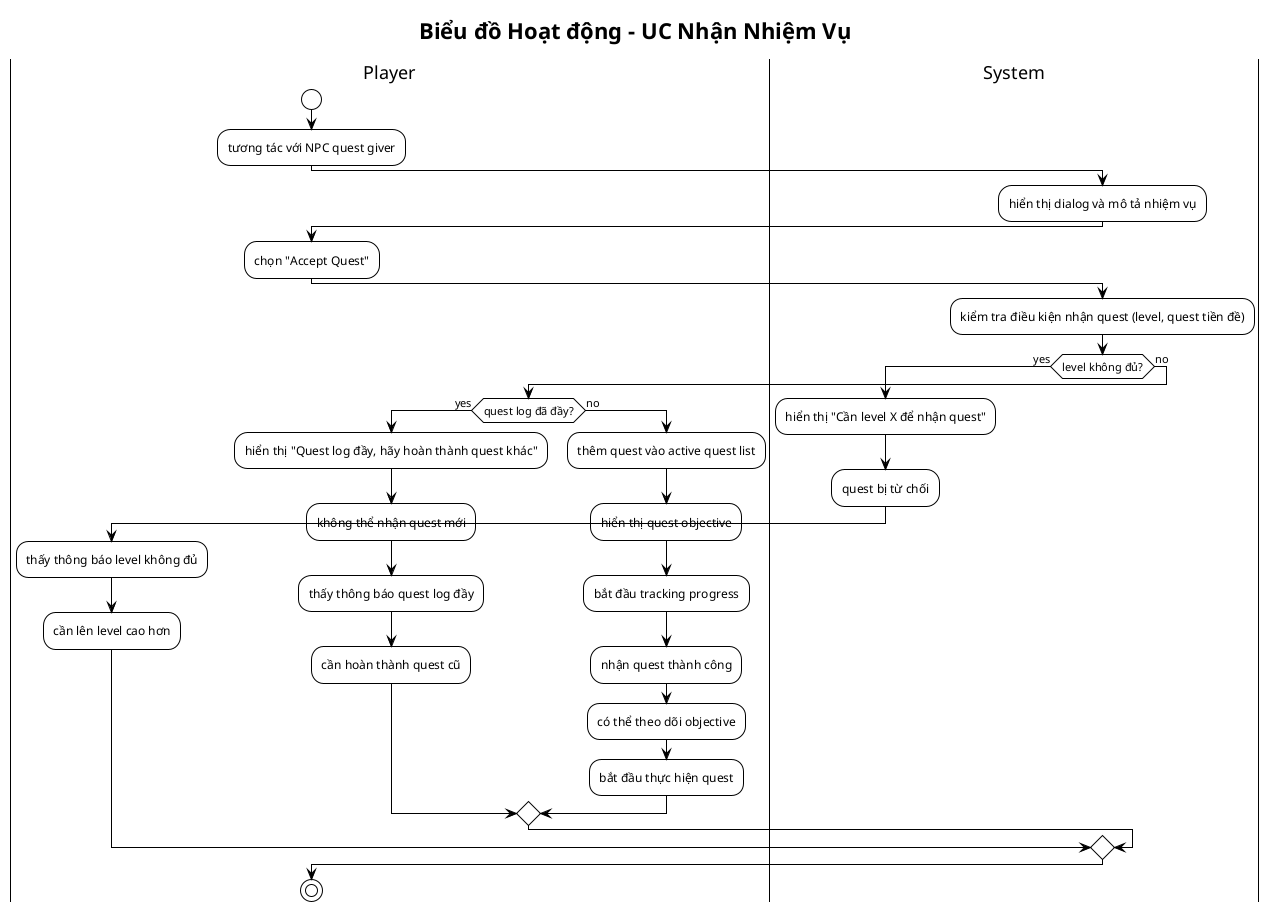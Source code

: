 @startuml Activity_UC1_Nhan_Nhiem_Vu
!theme plain

title Biểu đồ Hoạt động - UC Nhận Nhiệm Vụ

|Player|
start
:tương tác với NPC quest giver;

|System|
:hiển thị dialog và mô tả nhiệm vụ;

|Player|
:chọn "Accept Quest";

|System|
:kiểm tra điều kiện nhận quest (level, quest tiền đề);

if (level không đủ?) then (yes)
  :hiển thị "Cần level X để nhận quest";
  :quest bị từ chối;
  
  |Player|
  :thấy thông báo level không đủ;
  :cần lên level cao hơn;
  
else (no)
  if (quest log đã đầy?) then (yes)
    :hiển thị "Quest log đầy, hãy hoàn thành quest khác";
    :không thể nhận quest mới;
    
    |Player|
    :thấy thông báo quest log đầy;
    :cần hoàn thành quest cũ;
    
  else (no)
    :thêm quest vào active quest list;
    :hiển thị quest objective;
    :bắt đầu tracking progress;
    
    |Player|
    :nhận quest thành công;
    :có thể theo dõi objective;
    :bắt đầu thực hiện quest;
  endif
endif

stop

@enduml


